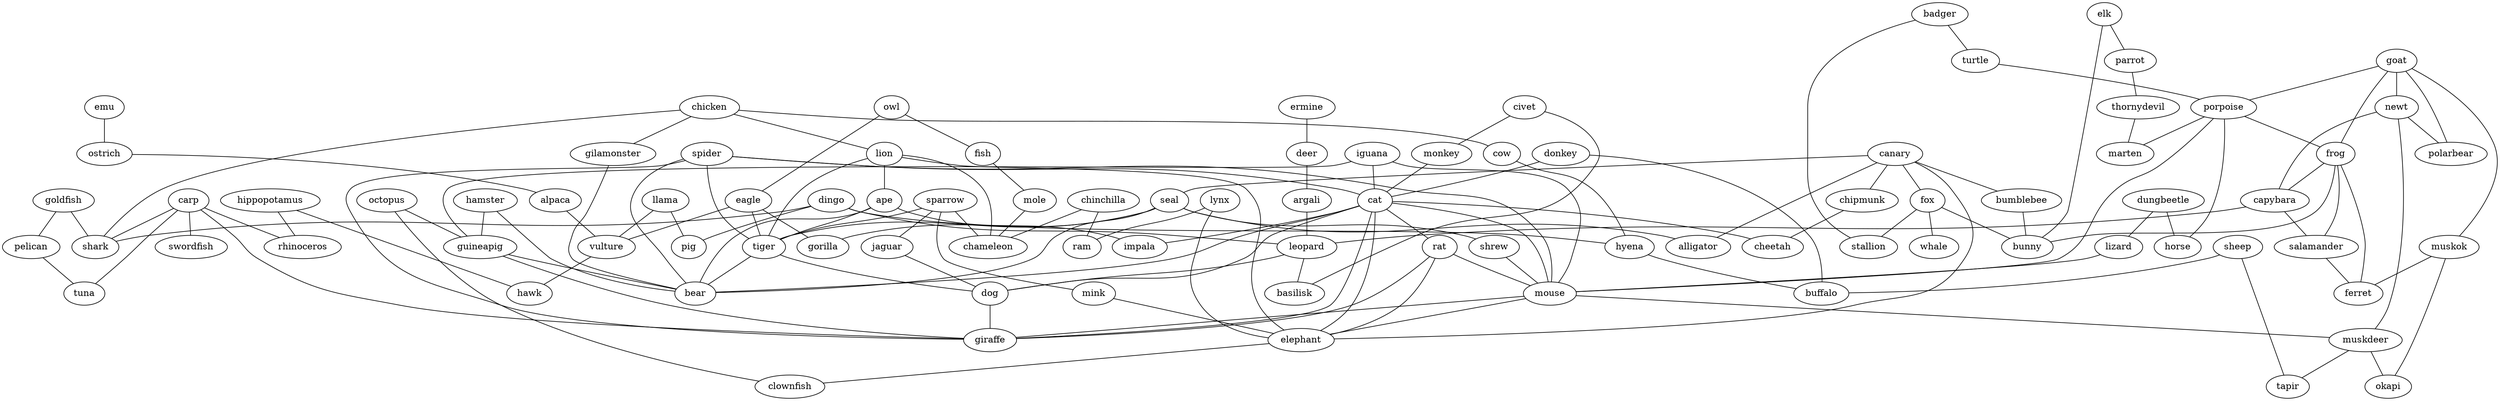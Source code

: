strict graph  {
	llama -- pig	 [weight=1];
	llama -- vulture	 [weight=1];
	sparrow -- jaguar	 [weight=1];
	sparrow -- tiger	 [weight=1];
	sparrow -- mink	 [weight=1];
	sparrow -- chameleon	 [weight=1];
	canary -- seal	 [weight=1];
	canary -- fox	 [weight=1];
	canary -- alligator	 [weight=1];
	canary -- bumblebee	 [weight=1];
	canary -- chipmunk	 [weight=1];
	canary -- elephant	 [weight=1];
	ermine -- deer	 [weight=1];
	chicken -- gilamonster	 [weight=1];
	chicken -- lion	 [weight=1];
	chicken -- cow	 [weight=1];
	chicken -- shark	 [weight=1];
	owl -- fish	 [weight=1];
	owl -- eagle	 [weight=1];
	badger -- turtle	 [weight=1];
	badger -- stallion	 [weight=1];
	elk -- parrot	 [weight=1];
	elk -- bunny	 [weight=1];
	dungbeetle -- horse	 [weight=1];
	dungbeetle -- lizard	 [weight=1];
	civet -- monkey	 [weight=1];
	civet -- basilisk	 [weight=1];
	jaguar -- dog	 [weight=1];
	parrot -- thornydevil	 [weight=1];
	dingo -- shark	 [weight=1];
	dingo -- pig	 [weight=1];
	dingo -- leopard	 [weight=1];
	dingo -- hyena	 [weight=1];
	goat -- muskok	 [weight=1];
	goat -- newt	 [weight=1];
	goat -- porpoise	 [weight=1];
	goat -- frog	 [weight=1];
	goat -- polarbear	 [weight=1];
	emu -- ostrich	 [weight=1];
	gilamonster -- bear	 [weight=1];
	turtle -- porpoise	 [weight=1];
	fish -- mole	 [weight=1];
	spider -- tiger	 [weight=1];
	spider -- cat	 [weight=1];
	spider -- mouse	 [weight=1];
	spider -- bear	 [weight=1];
	spider -- giraffe	 [weight=1];
	lion -- ape	 [weight=1];
	lion -- tiger	 [weight=1];
	lion -- chameleon	 [weight=1];
	lion -- elephant	 [weight=1];
	seal -- shrew	 [weight=1];
	seal -- alligator	 [weight=1];
	seal -- tiger	 [weight=1];
	seal -- bear	 [weight=1];
	seal -- gorilla	 [weight=1];
	hippopotamus -- rhinoceros	 [weight=1];
	hippopotamus -- hawk	 [weight=1];
	fox -- stallion	 [weight=1];
	fox -- whale	 [weight=1];
	fox -- bunny	 [weight=1];
	iguana -- cat	 [weight=1];
	iguana -- mouse	 [weight=1];
	iguana -- guineapig	 [weight=1];
	eagle -- tiger	 [weight=1];
	eagle -- vulture	 [weight=1];
	eagle -- gorilla	 [weight=1];
	muskok -- ferret	 [weight=1];
	muskok -- okapi	 [weight=1];
	carp -- shark	 [weight=1];
	carp -- rhinoceros	 [weight=1];
	carp -- swordfish	 [weight=1];
	carp -- tuna	 [weight=1];
	carp -- giraffe	 [weight=1];
	goldfish -- pelican	 [weight=1];
	goldfish -- shark	 [weight=1];
	newt -- polarbear	 [weight=1];
	newt -- muskdeer	 [weight=1];
	newt -- capybara	 [weight=1];
	shrew -- mouse	 [weight=1];
	cow -- hyena	 [weight=1];
	thornydevil -- marten	 [weight=1];
	ostrich -- alpaca	 [weight=1];
	hamster -- guineapig	 [weight=1];
	hamster -- bear	 [weight=1];
	octopus -- guineapig	 [weight=1];
	octopus -- clownfish	 [weight=1];
	porpoise -- horse	 [weight=1];
	porpoise -- frog	 [weight=1];
	porpoise -- marten	 [weight=1];
	porpoise -- mouse	 [weight=1];
	pelican -- tuna	 [weight=1];
	donkey -- cat	 [weight=1];
	donkey -- buffalo	 [weight=1];
	ape -- tiger	 [weight=1];
	ape -- impala	 [weight=1];
	ape -- bear	 [weight=1];
	sheep -- tapir	 [weight=1];
	sheep -- buffalo	 [weight=1];
	alpaca -- vulture	 [weight=1];
	monkey -- cat	 [weight=1];
	bumblebee -- bunny	 [weight=1];
	frog -- capybara	 [weight=1];
	frog -- salamander	 [weight=1];
	frog -- bunny	 [weight=1];
	frog -- ferret	 [weight=1];
	chinchilla -- ram	 [weight=1];
	chinchilla -- chameleon	 [weight=1];
	tiger -- bear	 [weight=1];
	tiger -- dog	 [weight=1];
	cat -- impala	 [weight=1];
	cat -- rat	 [weight=1];
	cat -- mouse	 [weight=1];
	cat -- elephant	 [weight=1];
	cat -- cheetah	 [weight=1];
	cat -- bear	 [weight=1];
	cat -- dog	 [weight=1];
	cat -- giraffe	 [weight=1];
	lizard -- mouse	 [weight=1];
	lynx -- ram	 [weight=1];
	lynx -- elephant	 [weight=1];
	mink -- elephant	 [weight=1];
	chipmunk -- cheetah	 [weight=1];
	deer -- argali	 [weight=1];
	rat -- mouse	 [weight=1];
	rat -- elephant	 [weight=1];
	rat -- giraffe	 [weight=1];
	mouse -- muskdeer	 [weight=1];
	mouse -- elephant	 [weight=1];
	mouse -- giraffe	 [weight=1];
	mole -- chameleon	 [weight=1];
	argali -- leopard	 [weight=1];
	muskdeer -- tapir	 [weight=1];
	muskdeer -- okapi	 [weight=1];
	guineapig -- bear	 [weight=1];
	guineapig -- giraffe	 [weight=1];
	capybara -- salamander	 [weight=1];
	capybara -- leopard	 [weight=1];
	elephant -- clownfish	 [weight=1];
	salamander -- ferret	 [weight=1];
	vulture -- hawk	 [weight=1];
	leopard -- basilisk	 [weight=1];
	leopard -- dog	 [weight=1];
	dog -- giraffe	 [weight=1];
	hyena -- buffalo	 [weight=1];
}
